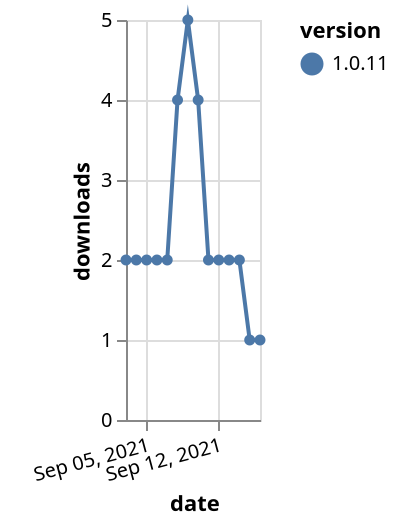 {"$schema": "https://vega.github.io/schema/vega-lite/v5.json", "description": "A simple bar chart with embedded data.", "data": {"values": [{"date": "2021-09-03", "total": 4975, "delta": 2, "version": "1.0.11"}, {"date": "2021-09-04", "total": 4977, "delta": 2, "version": "1.0.11"}, {"date": "2021-09-05", "total": 4979, "delta": 2, "version": "1.0.11"}, {"date": "2021-09-06", "total": 4981, "delta": 2, "version": "1.0.11"}, {"date": "2021-09-07", "total": 4983, "delta": 2, "version": "1.0.11"}, {"date": "2021-09-08", "total": 4987, "delta": 4, "version": "1.0.11"}, {"date": "2021-09-09", "total": 4992, "delta": 5, "version": "1.0.11"}, {"date": "2021-09-10", "total": 4996, "delta": 4, "version": "1.0.11"}, {"date": "2021-09-11", "total": 4998, "delta": 2, "version": "1.0.11"}, {"date": "2021-09-12", "total": 5000, "delta": 2, "version": "1.0.11"}, {"date": "2021-09-13", "total": 5002, "delta": 2, "version": "1.0.11"}, {"date": "2021-09-14", "total": 5004, "delta": 2, "version": "1.0.11"}, {"date": "2021-09-15", "total": 5005, "delta": 1, "version": "1.0.11"}, {"date": "2021-09-16", "total": 5006, "delta": 1, "version": "1.0.11"}]}, "width": "container", "mark": {"type": "line", "point": {"filled": true}}, "encoding": {"x": {"field": "date", "type": "temporal", "timeUnit": "yearmonthdate", "title": "date", "axis": {"labelAngle": -15}}, "y": {"field": "delta", "type": "quantitative", "title": "downloads"}, "color": {"field": "version", "type": "nominal"}, "tooltip": {"field": "delta"}}}
